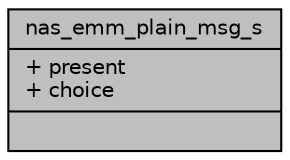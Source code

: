 digraph "nas_emm_plain_msg_s"
{
 // LATEX_PDF_SIZE
  edge [fontname="Helvetica",fontsize="10",labelfontname="Helvetica",labelfontsize="10"];
  node [fontname="Helvetica",fontsize="10",shape=record];
  Node1 [label="{nas_emm_plain_msg_s\n|+ present\l+ choice\l|}",height=0.2,width=0.4,color="black", fillcolor="grey75", style="filled", fontcolor="black",tooltip=" "];
}
